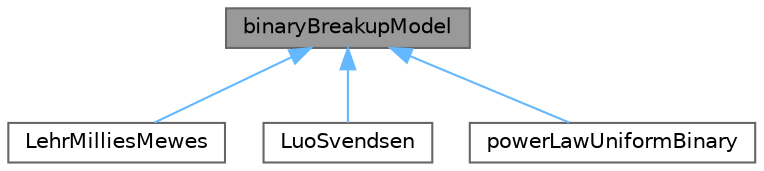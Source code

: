 digraph "binaryBreakupModel"
{
 // LATEX_PDF_SIZE
  bgcolor="transparent";
  edge [fontname=Helvetica,fontsize=10,labelfontname=Helvetica,labelfontsize=10];
  node [fontname=Helvetica,fontsize=10,shape=box,height=0.2,width=0.4];
  Node1 [id="Node000001",label="binaryBreakupModel",height=0.2,width=0.4,color="gray40", fillcolor="grey60", style="filled", fontcolor="black",tooltip="Base class for binary breakup models which give the breakup rate between a sizeGroup pair directly,..."];
  Node1 -> Node2 [id="edge1_Node000001_Node000002",dir="back",color="steelblue1",style="solid",tooltip=" "];
  Node2 [id="Node000002",label="LehrMilliesMewes",height=0.2,width=0.4,color="gray40", fillcolor="white", style="filled",URL="$classFoam_1_1diameterModels_1_1binaryBreakupModels_1_1LehrMilliesMewes.html",tooltip="Model of Lehr et al. (2002). The breakup rate is calculated by."];
  Node1 -> Node3 [id="edge2_Node000001_Node000003",dir="back",color="steelblue1",style="solid",tooltip=" "];
  Node3 [id="Node000003",label="LuoSvendsen",height=0.2,width=0.4,color="gray40", fillcolor="white", style="filled",URL="$classFoam_1_1diameterModels_1_1binaryBreakupModels_1_1LuoSvendsen.html",tooltip="Model of Luo and Svendsen (1996). The breakup rate is calculated by."];
  Node1 -> Node4 [id="edge3_Node000001_Node000004",dir="back",color="steelblue1",style="solid",tooltip=" "];
  Node4 [id="Node000004",label="powerLawUniformBinary",height=0.2,width=0.4,color="gray40", fillcolor="white", style="filled",URL="$classFoam_1_1diameterModels_1_1binaryBreakupModels_1_1powerLawUniformBinary.html",tooltip="Powerlaw kernel with a uniform daughter size distribution. Used for verification and validation of th..."];
}
